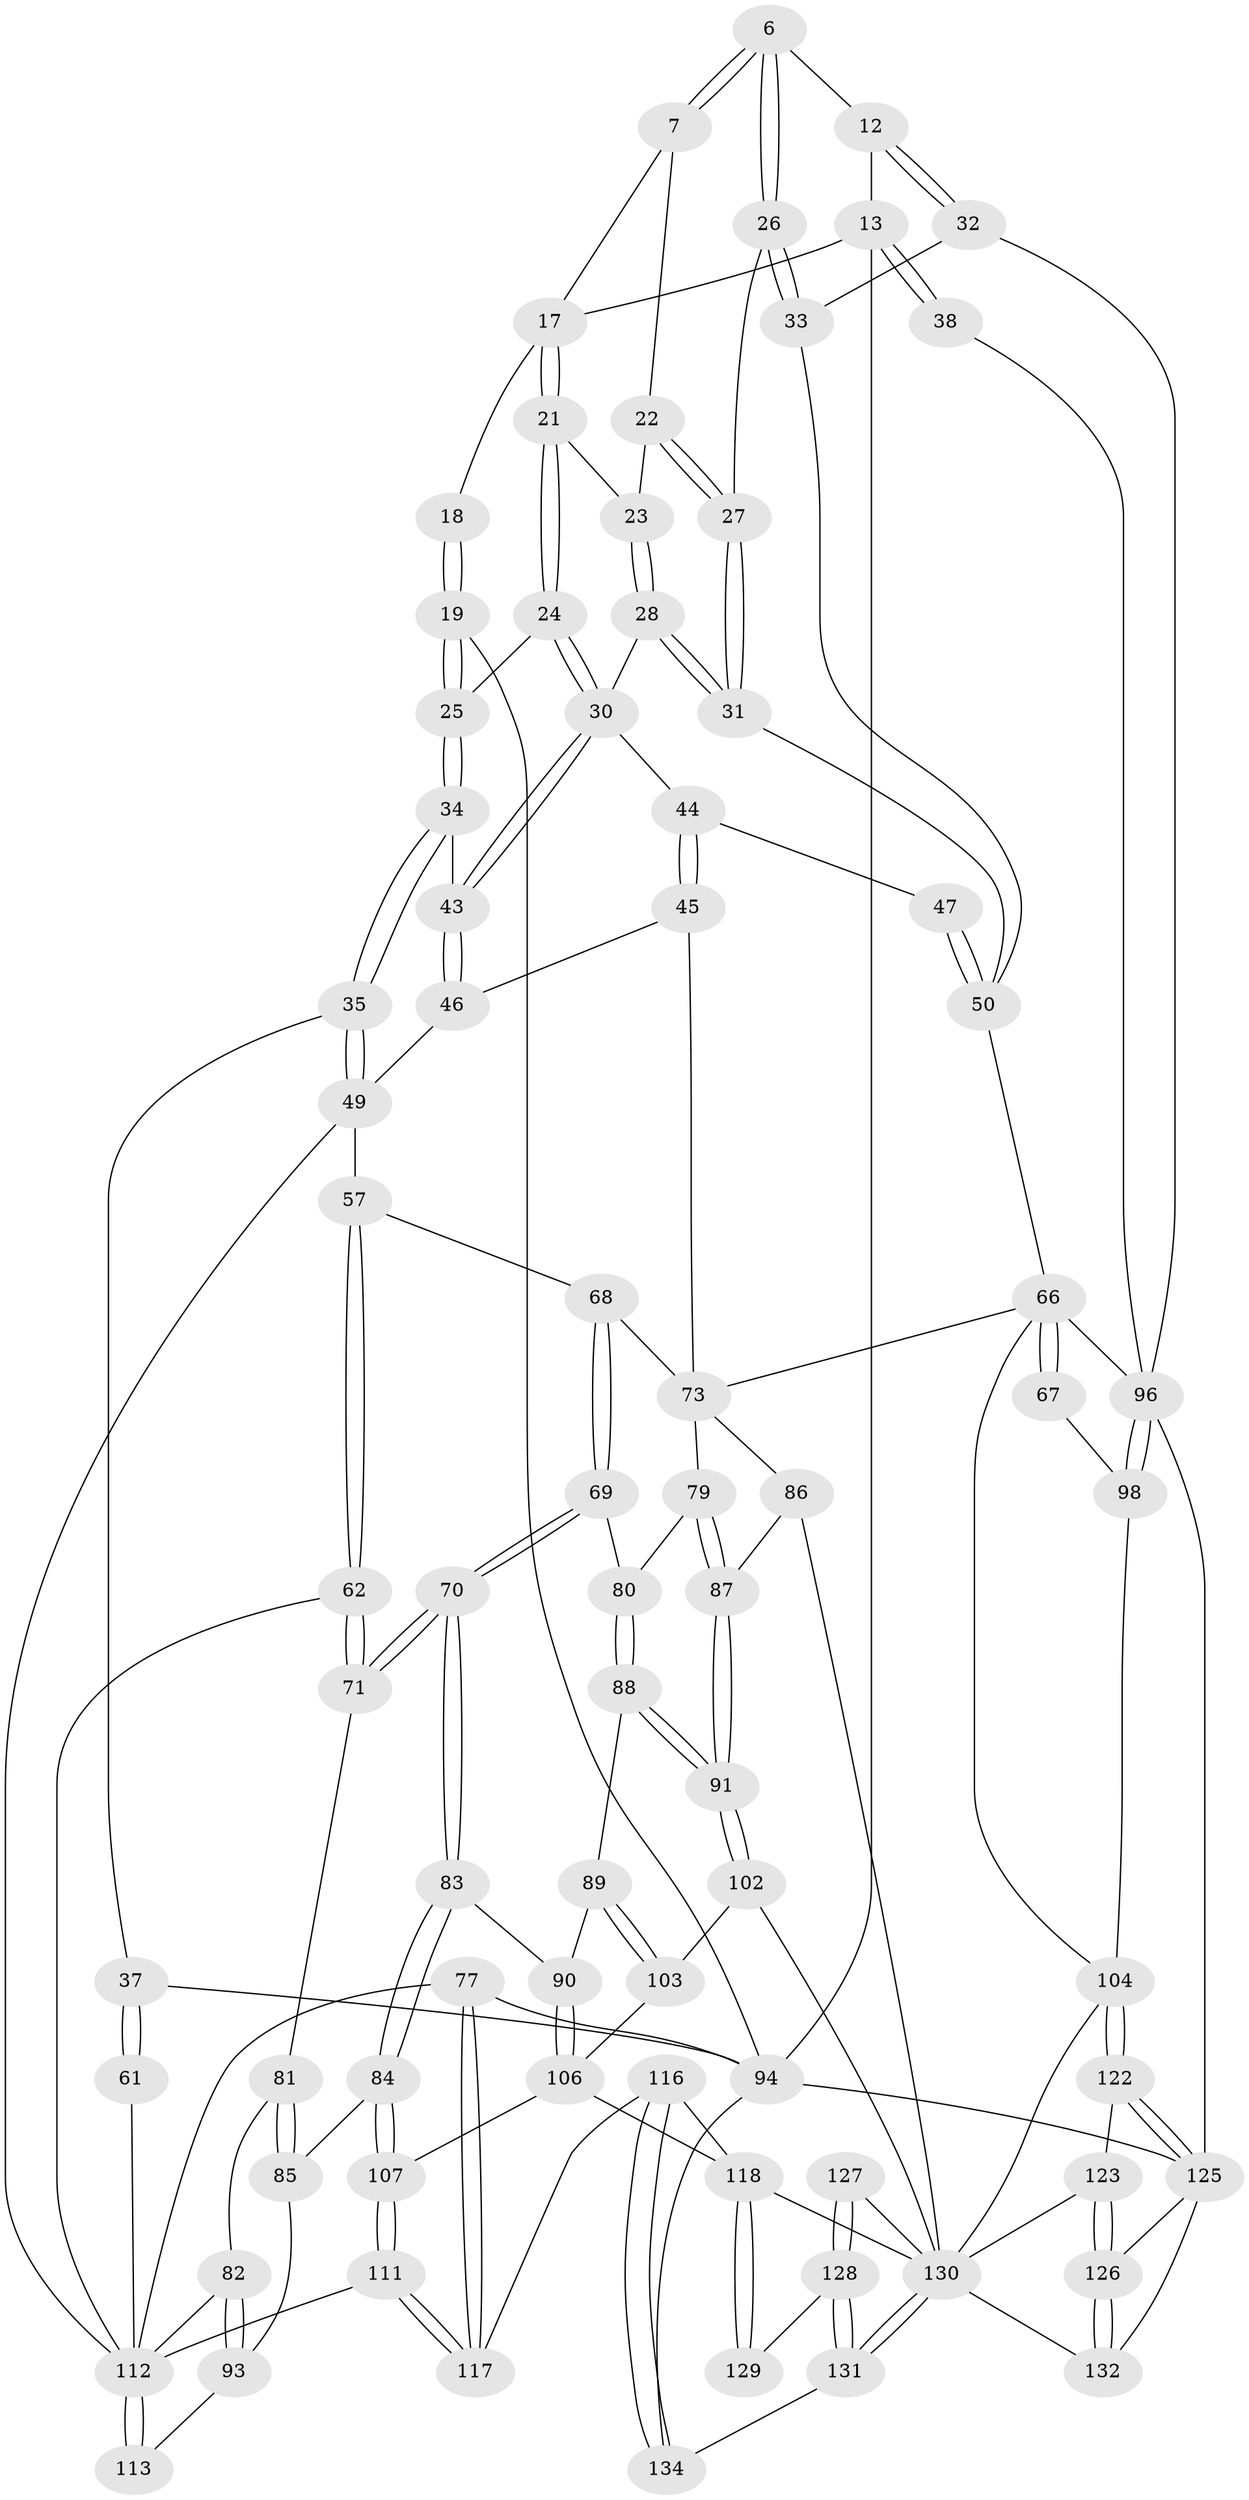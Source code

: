 // original degree distribution, {3: 0.014925373134328358, 4: 0.22388059701492538, 6: 0.208955223880597, 5: 0.5522388059701493}
// Generated by graph-tools (version 1.1) at 2025/06/03/04/25 22:06:30]
// undirected, 80 vertices, 184 edges
graph export_dot {
graph [start="1"]
  node [color=gray90,style=filled];
  6 [pos="+0.8290331021095759+0.13967532148415682"];
  7 [pos="+0.7649058862459656+0.06814718256976138"];
  12 [pos="+0.8927327831861747+0.1699271781998369",super="+5"];
  13 [pos="+1+0",super="+11"];
  17 [pos="+0.45749021407399854+0.09717119080077938",super="+10"];
  18 [pos="+0.42858841572633705+0.09019088117612135",super="+16"];
  19 [pos="+0.2889307125354666+0.09245733782738759",super="+15"];
  21 [pos="+0.4676740681369361+0.18917993169396244",super="+20"];
  22 [pos="+0.7189925203403146+0.16408559009076668"];
  23 [pos="+0.627846536660794+0.14109442177851975"];
  24 [pos="+0.4622945675829223+0.20443770591254848"];
  25 [pos="+0.32087659940449115+0.2210730228630507"];
  26 [pos="+0.789125460687084+0.20750694889177568"];
  27 [pos="+0.7678580707029979+0.21248183890205077"];
  28 [pos="+0.6328569952091867+0.2365161339168528"];
  30 [pos="+0.4950695988394785+0.2529192583057694",super="+29"];
  31 [pos="+0.6715166508939455+0.2746605489865223"];
  32 [pos="+0.9059624423938368+0.3112037467641411"];
  33 [pos="+0.8487350818479876+0.30763118868627315"];
  34 [pos="+0.2983772918148466+0.2657804330836051"];
  35 [pos="+0.25725204618118486+0.30565275087129984"];
  37 [pos="+0+0",super="+36"];
  38 [pos="+1+0.17314555215978028"];
  43 [pos="+0.3969381680994702+0.3193449746053566"];
  44 [pos="+0.5090932250278594+0.3399342920519132"];
  45 [pos="+0.5064100597717285+0.3461460244778842"];
  46 [pos="+0.41637640217668875+0.3473387174203478"];
  47 [pos="+0.5398222302742034+0.34132715341030584"];
  49 [pos="+0.2585840172267221+0.31874238691928913",super="+48"];
  50 [pos="+0.712948283310866+0.42403390008056346",super="+41+42"];
  57 [pos="+0.3981024098193763+0.4254476073404528"];
  61 [pos="+0+0.43004307657000984"];
  62 [pos="+0.28035832157975027+0.48836515452648155"];
  66 [pos="+0.8129266403720868+0.5663615477677808",super="+65"];
  67 [pos="+0.8296668159866522+0.5622783433439205"];
  68 [pos="+0.4433261844916974+0.4704382629107801",super="+56"];
  69 [pos="+0.4230536982629733+0.5240695587986168"];
  70 [pos="+0.34459425049565606+0.5480717806381814"];
  71 [pos="+0.2799849422026085+0.4899524790291262"];
  73 [pos="+0.5414418156269805+0.5022307485589532",super="+72"];
  77 [pos="+0+1"];
  79 [pos="+0.4583594976345293+0.5503871056150117"];
  80 [pos="+0.43334945155488963+0.537037438396433"];
  81 [pos="+0.2669417495825823+0.4972016573738856"];
  82 [pos="+0.20143194633827743+0.5162981313695176"];
  83 [pos="+0.34363656745161936+0.611500166835561"];
  84 [pos="+0.30329739738101424+0.6497902672623088"];
  85 [pos="+0.25449888422541644+0.6732697041762976"];
  86 [pos="+0.5868734225533535+0.618212490672424"];
  87 [pos="+0.5515638817104862+0.6297523337809812"];
  88 [pos="+0.4276164034711623+0.6234223929297659"];
  89 [pos="+0.4121095788708635+0.629076204392328"];
  90 [pos="+0.3813000343225101+0.6289026455225308"];
  91 [pos="+0.5291474068725777+0.6465035976139966"];
  93 [pos="+0.19779795999037442+0.5902332104685264",super="+92"];
  94 [pos="+1+1",super="+78"];
  96 [pos="+1+0.6299502198027526",super="+63+39+40+64"];
  98 [pos="+1+0.6313219579651033",super="+74"];
  102 [pos="+0.5205058675533919+0.6616020814747744"];
  103 [pos="+0.4334421652863559+0.7183916376960325"];
  104 [pos="+0.9201893580073564+0.7202863100168561",super="+99"];
  106 [pos="+0.39231002586218305+0.7182704531490085",super="+105"];
  107 [pos="+0.3852036080342993+0.7190996993828075"];
  111 [pos="+0.26857823466762204+0.7949712378877241"];
  112 [pos="+0.24402769958418163+0.7608442966876438",super="+76"];
  113 [pos="+0.23196750331085084+0.701961699644351",super="+97"];
  116 [pos="+0.3581839944947091+0.93110307006759"];
  117 [pos="+0.2853381637976766+0.8468084653336907"];
  118 [pos="+0.5211647159749649+0.8163569178376082",super="+115"];
  122 [pos="+0.9022662142147806+0.7551604636088008"];
  123 [pos="+0.8219852837485515+0.7653186051416442"];
  125 [pos="+0.965721328445756+0.8732270816480747",super="+124"];
  126 [pos="+0.8388278696032176+0.8777053772502865"];
  127 [pos="+0.6290128075709712+0.809388982628432",super="+121"];
  128 [pos="+0.6253796103565414+0.9422484166205665"];
  129 [pos="+0.5896153504695341+0.9066737642121532"];
  130 [pos="+0.7286130267170671+0.9510730745591506",super="+120+119+101+110"];
  131 [pos="+0.6780617985481217+1"];
  132 [pos="+0.7618063189420193+0.9378394722064224"];
  134 [pos="+0.3617626750738469+1",super="+133"];
  6 -- 7;
  6 -- 7;
  6 -- 26;
  6 -- 26;
  6 -- 12;
  7 -- 22;
  7 -- 17;
  12 -- 32;
  12 -- 32;
  12 -- 13 [weight=2];
  13 -- 38 [weight=2];
  13 -- 38;
  13 -- 94 [weight=2];
  13 -- 17;
  17 -- 18;
  17 -- 21 [weight=2];
  17 -- 21;
  18 -- 19 [weight=2];
  18 -- 19;
  19 -- 25;
  19 -- 25;
  19 -- 94;
  21 -- 24;
  21 -- 24;
  21 -- 23;
  22 -- 23;
  22 -- 27;
  22 -- 27;
  23 -- 28;
  23 -- 28;
  24 -- 25;
  24 -- 30;
  24 -- 30;
  25 -- 34;
  25 -- 34;
  26 -- 27;
  26 -- 33;
  26 -- 33;
  27 -- 31;
  27 -- 31;
  28 -- 31;
  28 -- 31;
  28 -- 30;
  30 -- 43;
  30 -- 43;
  30 -- 44;
  31 -- 50;
  32 -- 33;
  32 -- 96;
  33 -- 50;
  34 -- 35;
  34 -- 35;
  34 -- 43;
  35 -- 49;
  35 -- 49;
  35 -- 37;
  37 -- 61 [weight=2];
  37 -- 61;
  37 -- 94;
  38 -- 96;
  43 -- 46;
  43 -- 46;
  44 -- 45;
  44 -- 45;
  44 -- 47;
  45 -- 46;
  45 -- 73;
  46 -- 49;
  47 -- 50 [weight=2];
  47 -- 50;
  49 -- 112;
  49 -- 57;
  50 -- 66;
  57 -- 62;
  57 -- 62;
  57 -- 68;
  61 -- 112;
  62 -- 71;
  62 -- 71;
  62 -- 112;
  66 -- 67 [weight=2];
  66 -- 67;
  66 -- 73;
  66 -- 96 [weight=2];
  66 -- 104;
  67 -- 98;
  68 -- 69;
  68 -- 69;
  68 -- 73 [weight=2];
  69 -- 70;
  69 -- 70;
  69 -- 80;
  70 -- 71;
  70 -- 71;
  70 -- 83;
  70 -- 83;
  71 -- 81;
  73 -- 79;
  73 -- 86;
  77 -- 117;
  77 -- 117;
  77 -- 94;
  77 -- 112;
  79 -- 80;
  79 -- 87;
  79 -- 87;
  80 -- 88;
  80 -- 88;
  81 -- 82;
  81 -- 85;
  81 -- 85;
  82 -- 93;
  82 -- 93;
  82 -- 112;
  83 -- 84;
  83 -- 84;
  83 -- 90;
  84 -- 85;
  84 -- 107;
  84 -- 107;
  85 -- 93;
  86 -- 87;
  86 -- 130;
  87 -- 91;
  87 -- 91;
  88 -- 89;
  88 -- 91;
  88 -- 91;
  89 -- 90;
  89 -- 103;
  89 -- 103;
  90 -- 106;
  90 -- 106;
  91 -- 102;
  91 -- 102;
  93 -- 113 [weight=2];
  94 -- 134 [weight=2];
  94 -- 125;
  96 -- 98 [weight=2];
  96 -- 98;
  96 -- 125;
  98 -- 104;
  102 -- 103;
  102 -- 130;
  103 -- 106;
  104 -- 122;
  104 -- 122;
  104 -- 130;
  106 -- 107;
  106 -- 118;
  107 -- 111;
  107 -- 111;
  111 -- 112;
  111 -- 117;
  111 -- 117;
  112 -- 113 [weight=2];
  112 -- 113;
  116 -- 117;
  116 -- 134;
  116 -- 134;
  116 -- 118;
  118 -- 129 [weight=2];
  118 -- 129;
  118 -- 130;
  122 -- 123;
  122 -- 125;
  122 -- 125;
  123 -- 126;
  123 -- 126;
  123 -- 130;
  125 -- 126;
  125 -- 132;
  126 -- 132;
  126 -- 132;
  127 -- 128;
  127 -- 128;
  127 -- 130 [weight=3];
  128 -- 129;
  128 -- 131;
  128 -- 131;
  130 -- 131;
  130 -- 131;
  130 -- 132;
  131 -- 134;
}
